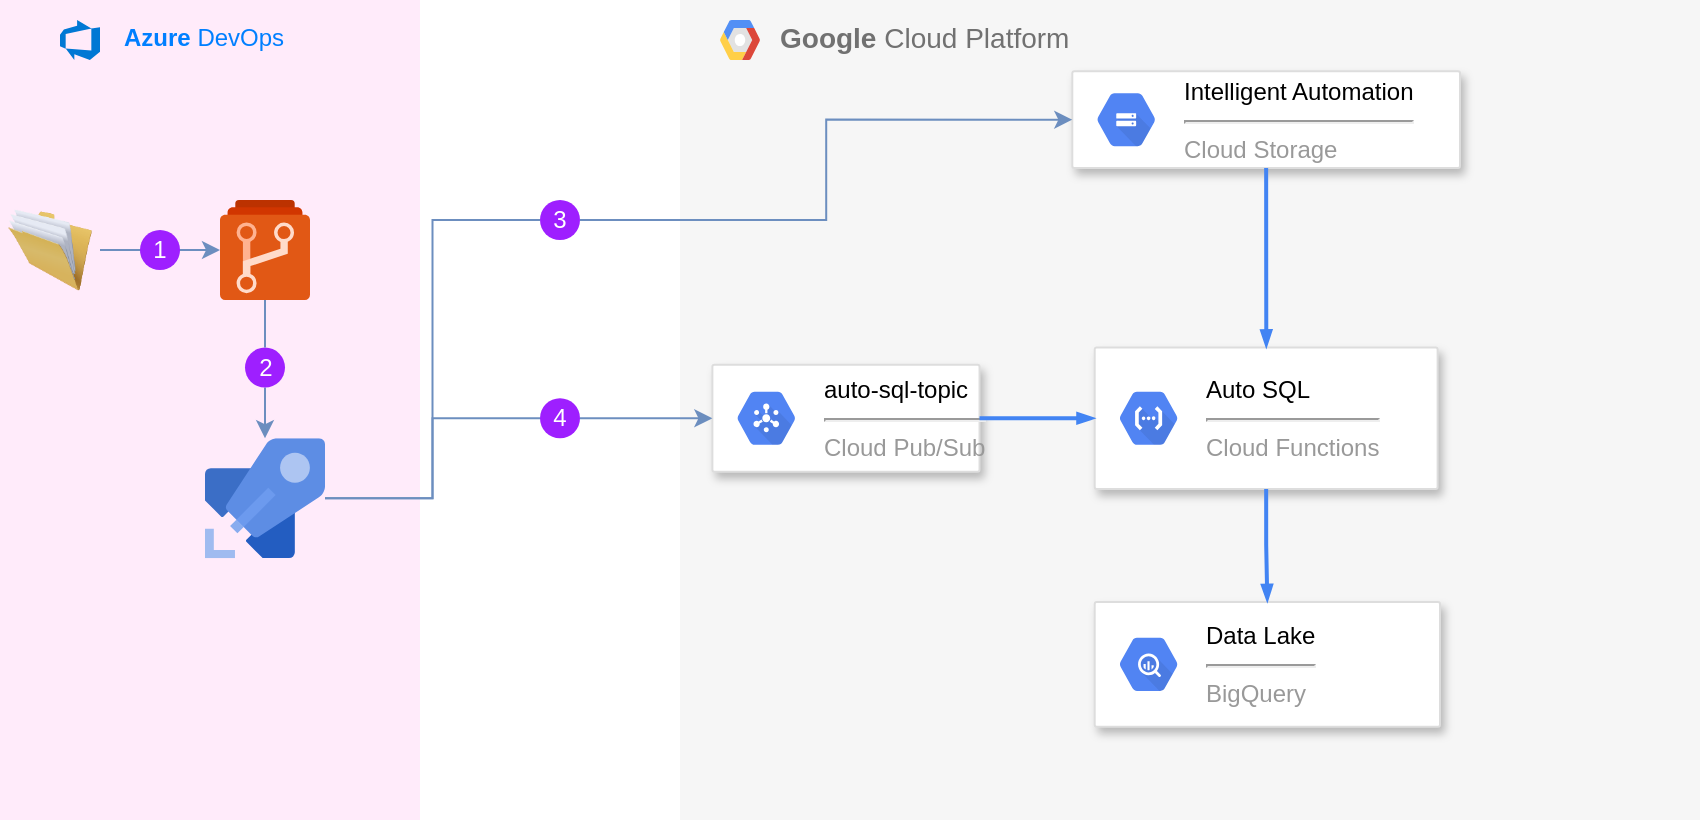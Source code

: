 <mxfile version="15.5.1" type="github">
  <diagram id="f106602c-feb2-e66a-4537-3a34d633f6aa" name="Page-1">
    <mxGraphModel dx="1038" dy="613" grid="1" gridSize="10" guides="1" tooltips="1" connect="1" arrows="1" fold="1" page="1" pageScale="1" pageWidth="1169" pageHeight="827" background="none" math="0" shadow="0">
      <root>
        <mxCell id="0" />
        <mxCell id="1" parent="0" />
        <mxCell id="PlTXi9dPVwTUDiqTKwLx-1021" value="&lt;b&gt;Google &lt;/b&gt;Cloud Platform" style="fillColor=#F6F6F6;strokeColor=none;shadow=0;gradientColor=none;fontSize=14;align=left;spacing=10;fontColor=#717171;9E9E9E;verticalAlign=top;spacingTop=-4;fontStyle=0;spacingLeft=40;html=1;" vertex="1" parent="1">
          <mxGeometry x="460" y="60" width="510" height="410" as="geometry" />
        </mxCell>
        <mxCell id="PlTXi9dPVwTUDiqTKwLx-1022" value="" style="shape=mxgraph.gcp2.google_cloud_platform;fillColor=#F6F6F6;strokeColor=none;shadow=0;gradientColor=none;" vertex="1" parent="PlTXi9dPVwTUDiqTKwLx-1021">
          <mxGeometry width="20" height="20" relative="1" as="geometry">
            <mxPoint x="20" y="10" as="offset" />
          </mxGeometry>
        </mxCell>
        <mxCell id="PlTXi9dPVwTUDiqTKwLx-1023" value="" style="strokeColor=#dddddd;shadow=1;strokeWidth=1;rounded=1;absoluteArcSize=1;arcSize=2;" vertex="1" parent="PlTXi9dPVwTUDiqTKwLx-1021">
          <mxGeometry x="196.15" y="35.65" width="193.85" height="48.39" as="geometry" />
        </mxCell>
        <mxCell id="PlTXi9dPVwTUDiqTKwLx-1024" value="&lt;font color=&quot;#000000&quot;&gt;Intelligent Automation&lt;br&gt;&lt;/font&gt;&lt;hr&gt;Cloud Storage" style="sketch=0;dashed=0;connectable=0;html=1;fillColor=#5184F3;strokeColor=none;shape=mxgraph.gcp2.hexIcon;prIcon=cloud_storage;part=1;labelPosition=right;verticalLabelPosition=middle;align=left;verticalAlign=middle;spacingLeft=5;fontColor=#999999;fontSize=12;" vertex="1" parent="PlTXi9dPVwTUDiqTKwLx-1023">
          <mxGeometry y="0.5" width="44" height="39" relative="1" as="geometry">
            <mxPoint x="5" y="-19.5" as="offset" />
          </mxGeometry>
        </mxCell>
        <mxCell id="PlTXi9dPVwTUDiqTKwLx-1025" value="" style="strokeColor=#dddddd;shadow=1;strokeWidth=1;rounded=1;absoluteArcSize=1;arcSize=2;" vertex="1" parent="PlTXi9dPVwTUDiqTKwLx-1021">
          <mxGeometry x="207.35" y="173.8" width="171.46" height="70.65" as="geometry" />
        </mxCell>
        <mxCell id="PlTXi9dPVwTUDiqTKwLx-1026" value="&lt;font color=&quot;#000000&quot;&gt;Auto SQL&lt;br&gt;&lt;/font&gt;&lt;hr&gt;Cloud Functions" style="sketch=0;dashed=0;connectable=0;html=1;fillColor=#5184F3;strokeColor=none;shape=mxgraph.gcp2.hexIcon;prIcon=cloud_functions;part=1;labelPosition=right;verticalLabelPosition=middle;align=left;verticalAlign=middle;spacingLeft=5;fontColor=#999999;fontSize=12;" vertex="1" parent="PlTXi9dPVwTUDiqTKwLx-1025">
          <mxGeometry y="0.5" width="44" height="39" relative="1" as="geometry">
            <mxPoint x="5" y="-19.5" as="offset" />
          </mxGeometry>
        </mxCell>
        <mxCell id="PlTXi9dPVwTUDiqTKwLx-1027" value="" style="edgeStyle=orthogonalEdgeStyle;fontSize=12;html=1;endArrow=blockThin;endFill=1;rounded=0;strokeWidth=2;endSize=4;startSize=4;dashed=0;strokeColor=#4284F3;fontColor=#000000;exitX=0.5;exitY=1;exitDx=0;exitDy=0;" edge="1" parent="PlTXi9dPVwTUDiqTKwLx-1021" source="PlTXi9dPVwTUDiqTKwLx-1023" target="PlTXi9dPVwTUDiqTKwLx-1025">
          <mxGeometry width="100" relative="1" as="geometry">
            <mxPoint x="78.462" y="151.522" as="sourcePoint" />
            <mxPoint x="156.923" y="151.522" as="targetPoint" />
          </mxGeometry>
        </mxCell>
        <mxCell id="PlTXi9dPVwTUDiqTKwLx-1028" value="" style="strokeColor=#dddddd;shadow=1;strokeWidth=1;rounded=1;absoluteArcSize=1;arcSize=2;fontColor=#000000;" vertex="1" parent="PlTXi9dPVwTUDiqTKwLx-1021">
          <mxGeometry x="207.35" y="301" width="172.65" height="62.39" as="geometry" />
        </mxCell>
        <mxCell id="PlTXi9dPVwTUDiqTKwLx-1029" value="&lt;font color=&quot;#000000&quot;&gt;Data Lake&lt;br&gt;&lt;/font&gt;&lt;hr&gt;BigQuery" style="sketch=0;dashed=0;connectable=0;html=1;fillColor=#5184F3;strokeColor=none;shape=mxgraph.gcp2.hexIcon;prIcon=bigquery;part=1;labelPosition=right;verticalLabelPosition=middle;align=left;verticalAlign=middle;spacingLeft=5;fontColor=#999999;fontSize=12;" vertex="1" parent="PlTXi9dPVwTUDiqTKwLx-1028">
          <mxGeometry y="0.5" width="44" height="39" relative="1" as="geometry">
            <mxPoint x="5" y="-19.5" as="offset" />
          </mxGeometry>
        </mxCell>
        <mxCell id="PlTXi9dPVwTUDiqTKwLx-1030" value="" style="edgeStyle=orthogonalEdgeStyle;fontSize=12;html=1;endArrow=blockThin;endFill=1;rounded=0;strokeWidth=2;endSize=4;startSize=4;dashed=0;strokeColor=#4284F3;fontColor=#000000;exitX=0.5;exitY=1;exitDx=0;exitDy=0;entryX=0.5;entryY=0;entryDx=0;entryDy=0;" edge="1" parent="PlTXi9dPVwTUDiqTKwLx-1021" source="PlTXi9dPVwTUDiqTKwLx-1025" target="PlTXi9dPVwTUDiqTKwLx-1028">
          <mxGeometry width="100" relative="1" as="geometry">
            <mxPoint x="78.462" y="231.739" as="sourcePoint" />
            <mxPoint x="156.923" y="231.739" as="targetPoint" />
          </mxGeometry>
        </mxCell>
        <mxCell id="PlTXi9dPVwTUDiqTKwLx-1031" value="" style="strokeColor=#dddddd;shadow=1;strokeWidth=1;rounded=1;absoluteArcSize=1;arcSize=2;fontColor=#000000;" vertex="1" parent="PlTXi9dPVwTUDiqTKwLx-1021">
          <mxGeometry x="16.19" y="182.384" width="133.571" height="53.482" as="geometry" />
        </mxCell>
        <mxCell id="PlTXi9dPVwTUDiqTKwLx-1032" value="&lt;font color=&quot;#000000&quot;&gt;auto-sql-topic&lt;br&gt;&lt;/font&gt;&lt;hr&gt;Cloud Pub/Sub" style="sketch=0;dashed=0;connectable=0;html=1;fillColor=#5184F3;strokeColor=none;shape=mxgraph.gcp2.hexIcon;prIcon=cloud_pubsub;part=1;labelPosition=right;verticalLabelPosition=middle;align=left;verticalAlign=middle;spacingLeft=5;fontColor=#999999;fontSize=12;" vertex="1" parent="PlTXi9dPVwTUDiqTKwLx-1031">
          <mxGeometry y="0.5" width="44" height="39" relative="1" as="geometry">
            <mxPoint x="5" y="-19.5" as="offset" />
          </mxGeometry>
        </mxCell>
        <mxCell id="PlTXi9dPVwTUDiqTKwLx-1033" value="" style="edgeStyle=orthogonalEdgeStyle;fontSize=12;html=1;endArrow=blockThin;endFill=1;rounded=0;strokeWidth=2;endSize=4;startSize=4;dashed=0;strokeColor=#4284F3;fontColor=#000000;exitX=1;exitY=0.5;exitDx=0;exitDy=0;" edge="1" parent="PlTXi9dPVwTUDiqTKwLx-1021" source="PlTXi9dPVwTUDiqTKwLx-1031" target="PlTXi9dPVwTUDiqTKwLx-1025">
          <mxGeometry width="100" relative="1" as="geometry">
            <mxPoint x="109.286" y="222.826" as="sourcePoint" />
            <mxPoint x="182.143" y="222.826" as="targetPoint" />
          </mxGeometry>
        </mxCell>
        <mxCell id="PlTXi9dPVwTUDiqTKwLx-1060" value="" style="whiteSpace=wrap;html=1;fillColor=#FFEBFA;strokeColor=none;" vertex="1" parent="1">
          <mxGeometry x="120" y="60" width="210" height="410" as="geometry" />
        </mxCell>
        <mxCell id="PlTXi9dPVwTUDiqTKwLx-1062" value="" style="sketch=0;aspect=fixed;html=1;points=[];align=center;image;fontSize=12;image=img/lib/mscae/Azure_DevOps.svg;fontColor=#000000;fillColor=#FFEBFA;" vertex="1" parent="1">
          <mxGeometry x="150" y="70" width="20" height="20" as="geometry" />
        </mxCell>
        <mxCell id="PlTXi9dPVwTUDiqTKwLx-1063" value="&lt;font face=&quot;helvetica&quot; style=&quot;font-size: 12px&quot; color=&quot;#007fff&quot;&gt;&lt;b&gt;Azure &lt;/b&gt;DevOps&lt;/font&gt;" style="text;whiteSpace=wrap;html=1;fontColor=#000000;" vertex="1" parent="1">
          <mxGeometry x="180" y="65" width="140" height="30" as="geometry" />
        </mxCell>
        <mxCell id="PlTXi9dPVwTUDiqTKwLx-1066" style="edgeStyle=orthogonalEdgeStyle;rounded=0;orthogonalLoop=1;jettySize=auto;html=1;entryX=0;entryY=0.5;entryDx=0;entryDy=0;fontSize=12;fontColor=#007FFF;fillColor=#dae8fc;strokeColor=#6c8ebf;startArrow=none;" edge="1" parent="1" source="PlTXi9dPVwTUDiqTKwLx-1068" target="PlTXi9dPVwTUDiqTKwLx-1023">
          <mxGeometry relative="1" as="geometry" />
        </mxCell>
        <mxCell id="PlTXi9dPVwTUDiqTKwLx-1070" style="edgeStyle=orthogonalEdgeStyle;rounded=0;orthogonalLoop=1;jettySize=auto;html=1;entryX=0;entryY=0.5;entryDx=0;entryDy=0;fontSize=12;fontColor=#FFFFFF;fillColor=#dae8fc;strokeColor=#6c8ebf;startArrow=none;" edge="1" parent="1" source="PlTXi9dPVwTUDiqTKwLx-1071" target="PlTXi9dPVwTUDiqTKwLx-1031">
          <mxGeometry relative="1" as="geometry" />
        </mxCell>
        <mxCell id="PlTXi9dPVwTUDiqTKwLx-1064" value="" style="sketch=0;aspect=fixed;html=1;points=[];align=center;image;fontSize=12;image=img/lib/mscae/Azure_Pipelines.svg;fontColor=#007FFF;fillColor=#FFEBFA;" vertex="1" parent="1">
          <mxGeometry x="222.5" y="279.12" width="60" height="60" as="geometry" />
        </mxCell>
        <mxCell id="PlTXi9dPVwTUDiqTKwLx-1068" value="&lt;font color=&quot;#ffffff&quot;&gt;3&lt;/font&gt;" style="ellipse;whiteSpace=wrap;html=1;fontSize=12;fontColor=#007FFF;fillColor=#9E1FFF;strokeColor=none;" vertex="1" parent="1">
          <mxGeometry x="390" y="160" width="20" height="20" as="geometry" />
        </mxCell>
        <mxCell id="PlTXi9dPVwTUDiqTKwLx-1069" value="" style="edgeStyle=orthogonalEdgeStyle;rounded=0;orthogonalLoop=1;jettySize=auto;html=1;entryX=0;entryY=0.5;entryDx=0;entryDy=0;fontSize=12;fontColor=#007FFF;fillColor=#dae8fc;strokeColor=#6c8ebf;endArrow=none;" edge="1" parent="1" source="PlTXi9dPVwTUDiqTKwLx-1064" target="PlTXi9dPVwTUDiqTKwLx-1068">
          <mxGeometry relative="1" as="geometry">
            <mxPoint x="245" y="170" as="sourcePoint" />
            <mxPoint x="656.15" y="119.845" as="targetPoint" />
          </mxGeometry>
        </mxCell>
        <mxCell id="PlTXi9dPVwTUDiqTKwLx-1071" value="&lt;font color=&quot;#ffffff&quot;&gt;4&lt;/font&gt;" style="ellipse;whiteSpace=wrap;html=1;fontSize=12;fontColor=#007FFF;fillColor=#9E1FFF;strokeColor=none;" vertex="1" parent="1">
          <mxGeometry x="390" y="259.12" width="20" height="20" as="geometry" />
        </mxCell>
        <mxCell id="PlTXi9dPVwTUDiqTKwLx-1072" value="" style="edgeStyle=orthogonalEdgeStyle;rounded=0;orthogonalLoop=1;jettySize=auto;html=1;entryX=0;entryY=0.5;entryDx=0;entryDy=0;fontSize=12;fontColor=#FFFFFF;fillColor=#dae8fc;strokeColor=#6c8ebf;endArrow=none;" edge="1" parent="1" source="PlTXi9dPVwTUDiqTKwLx-1064" target="PlTXi9dPVwTUDiqTKwLx-1071">
          <mxGeometry relative="1" as="geometry">
            <mxPoint x="250" y="230" as="sourcePoint" />
            <mxPoint x="476.19" y="269.125" as="targetPoint" />
          </mxGeometry>
        </mxCell>
        <mxCell id="PlTXi9dPVwTUDiqTKwLx-1076" style="edgeStyle=orthogonalEdgeStyle;rounded=0;orthogonalLoop=1;jettySize=auto;html=1;fontSize=12;fontColor=#FFFFFF;fillColor=#dae8fc;strokeColor=#6c8ebf;startArrow=none;" edge="1" parent="1" source="PlTXi9dPVwTUDiqTKwLx-1080" target="PlTXi9dPVwTUDiqTKwLx-1064">
          <mxGeometry relative="1" as="geometry" />
        </mxCell>
        <mxCell id="PlTXi9dPVwTUDiqTKwLx-1073" value="" style="sketch=0;aspect=fixed;html=1;points=[];align=center;image;fontSize=12;image=img/lib/mscae/Azure_Repos.svg;fontColor=#FFFFFF;fillColor=#9E1FFF;" vertex="1" parent="1">
          <mxGeometry x="230" y="160" width="45" height="50" as="geometry" />
        </mxCell>
        <mxCell id="PlTXi9dPVwTUDiqTKwLx-1079" style="edgeStyle=orthogonalEdgeStyle;rounded=0;orthogonalLoop=1;jettySize=auto;html=1;fontSize=12;fontColor=#FFFFFF;fillColor=#dae8fc;strokeColor=#6c8ebf;" edge="1" parent="1" source="PlTXi9dPVwTUDiqTKwLx-1074" target="PlTXi9dPVwTUDiqTKwLx-1073">
          <mxGeometry relative="1" as="geometry" />
        </mxCell>
        <mxCell id="PlTXi9dPVwTUDiqTKwLx-1074" value="" style="image;html=1;image=img/lib/clip_art/general/Full_Folder_128x128.png;fontSize=12;fontColor=#FFFFFF;fillColor=#9E1FFF;" vertex="1" parent="1">
          <mxGeometry x="120" y="164.56" width="50" height="40.88" as="geometry" />
        </mxCell>
        <mxCell id="PlTXi9dPVwTUDiqTKwLx-1077" value="&lt;font color=&quot;#ffffff&quot;&gt;1&lt;/font&gt;" style="ellipse;whiteSpace=wrap;html=1;fontSize=12;fontColor=#007FFF;fillColor=#9E1FFF;strokeColor=none;" vertex="1" parent="1">
          <mxGeometry x="190" y="175" width="20" height="20" as="geometry" />
        </mxCell>
        <mxCell id="PlTXi9dPVwTUDiqTKwLx-1080" value="&lt;font color=&quot;#ffffff&quot;&gt;2&lt;/font&gt;" style="ellipse;whiteSpace=wrap;html=1;fontSize=12;fontColor=#007FFF;fillColor=#9E1FFF;strokeColor=none;" vertex="1" parent="1">
          <mxGeometry x="242.5" y="233.8" width="20" height="20" as="geometry" />
        </mxCell>
        <mxCell id="PlTXi9dPVwTUDiqTKwLx-1081" value="" style="edgeStyle=orthogonalEdgeStyle;rounded=0;orthogonalLoop=1;jettySize=auto;html=1;fontSize=12;fontColor=#FFFFFF;fillColor=#dae8fc;strokeColor=#6c8ebf;endArrow=none;" edge="1" parent="1" source="PlTXi9dPVwTUDiqTKwLx-1073" target="PlTXi9dPVwTUDiqTKwLx-1080">
          <mxGeometry relative="1" as="geometry">
            <mxPoint x="252.5" y="210" as="sourcePoint" />
            <mxPoint x="252.5" y="279.12" as="targetPoint" />
          </mxGeometry>
        </mxCell>
      </root>
    </mxGraphModel>
  </diagram>
</mxfile>
